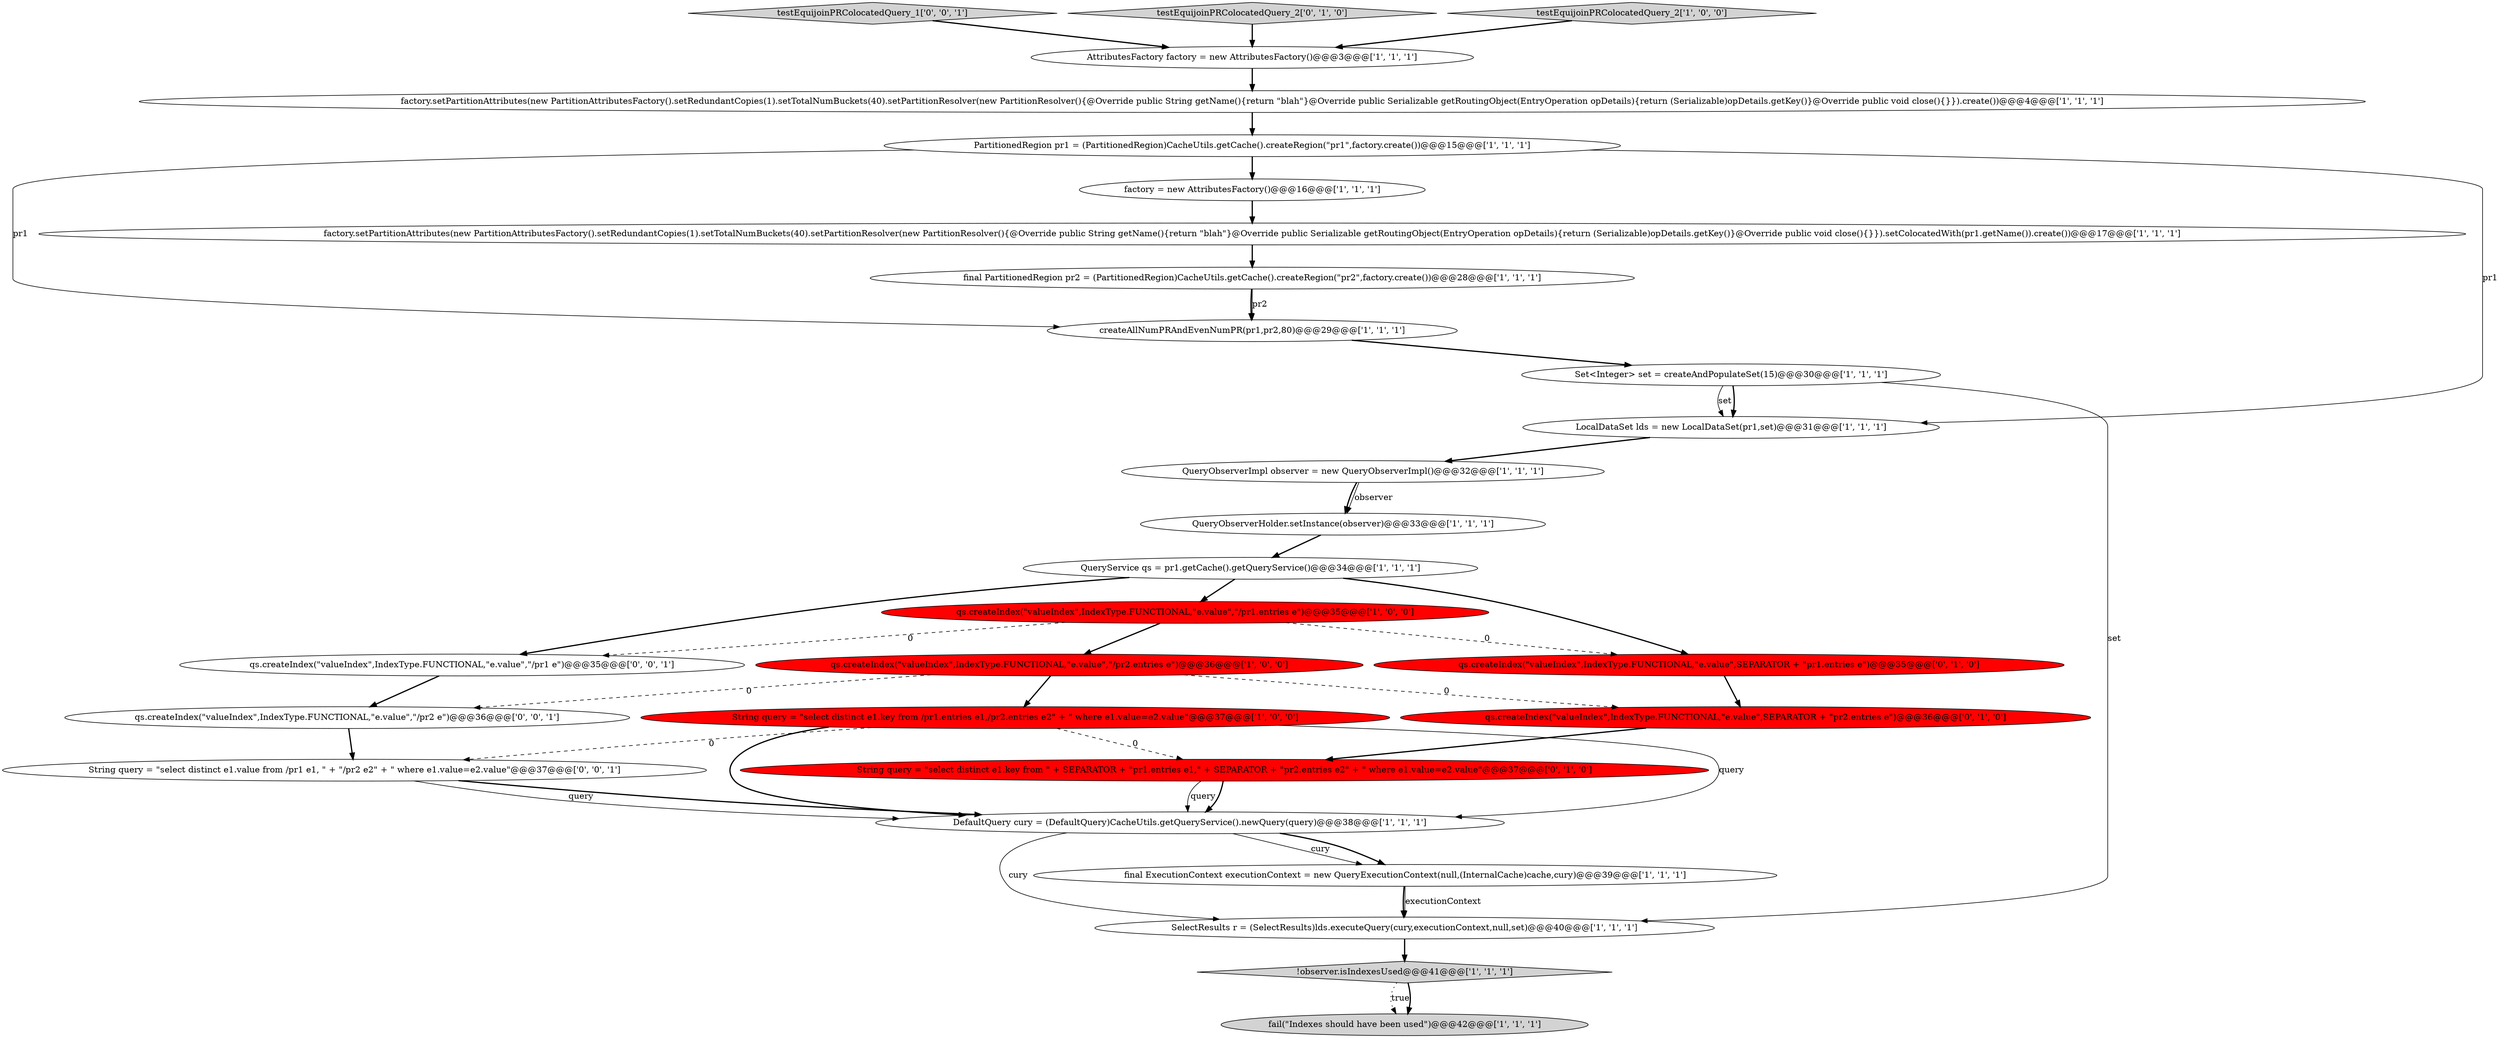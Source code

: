 digraph {
3 [style = filled, label = "factory.setPartitionAttributes(new PartitionAttributesFactory().setRedundantCopies(1).setTotalNumBuckets(40).setPartitionResolver(new PartitionResolver(){@Override public String getName(){return \"blah\"}@Override public Serializable getRoutingObject(EntryOperation opDetails){return (Serializable)opDetails.getKey()}@Override public void close(){}}).create())@@@4@@@['1', '1', '1']", fillcolor = white, shape = ellipse image = "AAA0AAABBB1BBB"];
25 [style = filled, label = "qs.createIndex(\"valueIndex\",IndexType.FUNCTIONAL,\"e.value\",\"/pr1 e\")@@@35@@@['0', '0', '1']", fillcolor = white, shape = ellipse image = "AAA0AAABBB3BBB"];
6 [style = filled, label = "Set<Integer> set = createAndPopulateSet(15)@@@30@@@['1', '1', '1']", fillcolor = white, shape = ellipse image = "AAA0AAABBB1BBB"];
2 [style = filled, label = "fail(\"Indexes should have been used\")@@@42@@@['1', '1', '1']", fillcolor = lightgray, shape = ellipse image = "AAA0AAABBB1BBB"];
19 [style = filled, label = "LocalDataSet lds = new LocalDataSet(pr1,set)@@@31@@@['1', '1', '1']", fillcolor = white, shape = ellipse image = "AAA0AAABBB1BBB"];
9 [style = filled, label = "final PartitionedRegion pr2 = (PartitionedRegion)CacheUtils.getCache().createRegion(\"pr2\",factory.create())@@@28@@@['1', '1', '1']", fillcolor = white, shape = ellipse image = "AAA0AAABBB1BBB"];
20 [style = filled, label = "qs.createIndex(\"valueIndex\",IndexType.FUNCTIONAL,\"e.value\",\"/pr2.entries e\")@@@36@@@['1', '0', '0']", fillcolor = red, shape = ellipse image = "AAA1AAABBB1BBB"];
26 [style = filled, label = "testEquijoinPRColocatedQuery_1['0', '0', '1']", fillcolor = lightgray, shape = diamond image = "AAA0AAABBB3BBB"];
13 [style = filled, label = "AttributesFactory factory = new AttributesFactory()@@@3@@@['1', '1', '1']", fillcolor = white, shape = ellipse image = "AAA0AAABBB1BBB"];
12 [style = filled, label = "DefaultQuery cury = (DefaultQuery)CacheUtils.getQueryService().newQuery(query)@@@38@@@['1', '1', '1']", fillcolor = white, shape = ellipse image = "AAA0AAABBB1BBB"];
23 [style = filled, label = "testEquijoinPRColocatedQuery_2['0', '1', '0']", fillcolor = lightgray, shape = diamond image = "AAA0AAABBB2BBB"];
27 [style = filled, label = "qs.createIndex(\"valueIndex\",IndexType.FUNCTIONAL,\"e.value\",\"/pr2 e\")@@@36@@@['0', '0', '1']", fillcolor = white, shape = ellipse image = "AAA0AAABBB3BBB"];
14 [style = filled, label = "String query = \"select distinct e1.key from /pr1.entries e1,/pr2.entries e2\" + \" where e1.value=e2.value\"@@@37@@@['1', '0', '0']", fillcolor = red, shape = ellipse image = "AAA1AAABBB1BBB"];
5 [style = filled, label = "factory.setPartitionAttributes(new PartitionAttributesFactory().setRedundantCopies(1).setTotalNumBuckets(40).setPartitionResolver(new PartitionResolver(){@Override public String getName(){return \"blah\"}@Override public Serializable getRoutingObject(EntryOperation opDetails){return (Serializable)opDetails.getKey()}@Override public void close(){}}).setColocatedWith(pr1.getName()).create())@@@17@@@['1', '1', '1']", fillcolor = white, shape = ellipse image = "AAA0AAABBB1BBB"];
0 [style = filled, label = "QueryService qs = pr1.getCache().getQueryService()@@@34@@@['1', '1', '1']", fillcolor = white, shape = ellipse image = "AAA0AAABBB1BBB"];
22 [style = filled, label = "qs.createIndex(\"valueIndex\",IndexType.FUNCTIONAL,\"e.value\",SEPARATOR + \"pr1.entries e\")@@@35@@@['0', '1', '0']", fillcolor = red, shape = ellipse image = "AAA1AAABBB2BBB"];
11 [style = filled, label = "QueryObserverHolder.setInstance(observer)@@@33@@@['1', '1', '1']", fillcolor = white, shape = ellipse image = "AAA0AAABBB1BBB"];
28 [style = filled, label = "String query = \"select distinct e1.value from /pr1 e1, \" + \"/pr2 e2\" + \" where e1.value=e2.value\"@@@37@@@['0', '0', '1']", fillcolor = white, shape = ellipse image = "AAA0AAABBB3BBB"];
15 [style = filled, label = "factory = new AttributesFactory()@@@16@@@['1', '1', '1']", fillcolor = white, shape = ellipse image = "AAA0AAABBB1BBB"];
16 [style = filled, label = "!observer.isIndexesUsed@@@41@@@['1', '1', '1']", fillcolor = lightgray, shape = diamond image = "AAA0AAABBB1BBB"];
7 [style = filled, label = "SelectResults r = (SelectResults)lds.executeQuery(cury,executionContext,null,set)@@@40@@@['1', '1', '1']", fillcolor = white, shape = ellipse image = "AAA0AAABBB1BBB"];
4 [style = filled, label = "qs.createIndex(\"valueIndex\",IndexType.FUNCTIONAL,\"e.value\",\"/pr1.entries e\")@@@35@@@['1', '0', '0']", fillcolor = red, shape = ellipse image = "AAA1AAABBB1BBB"];
17 [style = filled, label = "QueryObserverImpl observer = new QueryObserverImpl()@@@32@@@['1', '1', '1']", fillcolor = white, shape = ellipse image = "AAA0AAABBB1BBB"];
21 [style = filled, label = "String query = \"select distinct e1.key from \" + SEPARATOR + \"pr1.entries e1,\" + SEPARATOR + \"pr2.entries e2\" + \" where e1.value=e2.value\"@@@37@@@['0', '1', '0']", fillcolor = red, shape = ellipse image = "AAA1AAABBB2BBB"];
8 [style = filled, label = "final ExecutionContext executionContext = new QueryExecutionContext(null,(InternalCache)cache,cury)@@@39@@@['1', '1', '1']", fillcolor = white, shape = ellipse image = "AAA0AAABBB1BBB"];
18 [style = filled, label = "PartitionedRegion pr1 = (PartitionedRegion)CacheUtils.getCache().createRegion(\"pr1\",factory.create())@@@15@@@['1', '1', '1']", fillcolor = white, shape = ellipse image = "AAA0AAABBB1BBB"];
10 [style = filled, label = "createAllNumPRAndEvenNumPR(pr1,pr2,80)@@@29@@@['1', '1', '1']", fillcolor = white, shape = ellipse image = "AAA0AAABBB1BBB"];
24 [style = filled, label = "qs.createIndex(\"valueIndex\",IndexType.FUNCTIONAL,\"e.value\",SEPARATOR + \"pr2.entries e\")@@@36@@@['0', '1', '0']", fillcolor = red, shape = ellipse image = "AAA1AAABBB2BBB"];
1 [style = filled, label = "testEquijoinPRColocatedQuery_2['1', '0', '0']", fillcolor = lightgray, shape = diamond image = "AAA0AAABBB1BBB"];
8->7 [style = solid, label="executionContext"];
16->2 [style = dotted, label="true"];
5->9 [style = bold, label=""];
14->28 [style = dashed, label="0"];
21->12 [style = solid, label="query"];
27->28 [style = bold, label=""];
20->27 [style = dashed, label="0"];
6->7 [style = solid, label="set"];
18->15 [style = bold, label=""];
14->12 [style = solid, label="query"];
18->19 [style = solid, label="pr1"];
9->10 [style = solid, label="pr2"];
20->14 [style = bold, label=""];
6->19 [style = bold, label=""];
19->17 [style = bold, label=""];
9->10 [style = bold, label=""];
28->12 [style = bold, label=""];
16->2 [style = bold, label=""];
12->8 [style = solid, label="cury"];
28->12 [style = solid, label="query"];
4->22 [style = dashed, label="0"];
10->6 [style = bold, label=""];
1->13 [style = bold, label=""];
26->13 [style = bold, label=""];
15->5 [style = bold, label=""];
8->7 [style = bold, label=""];
3->18 [style = bold, label=""];
21->12 [style = bold, label=""];
12->7 [style = solid, label="cury"];
25->27 [style = bold, label=""];
17->11 [style = solid, label="observer"];
4->25 [style = dashed, label="0"];
6->19 [style = solid, label="set"];
11->0 [style = bold, label=""];
18->10 [style = solid, label="pr1"];
13->3 [style = bold, label=""];
24->21 [style = bold, label=""];
0->4 [style = bold, label=""];
23->13 [style = bold, label=""];
12->8 [style = bold, label=""];
0->25 [style = bold, label=""];
20->24 [style = dashed, label="0"];
0->22 [style = bold, label=""];
14->12 [style = bold, label=""];
7->16 [style = bold, label=""];
4->20 [style = bold, label=""];
14->21 [style = dashed, label="0"];
22->24 [style = bold, label=""];
17->11 [style = bold, label=""];
}
